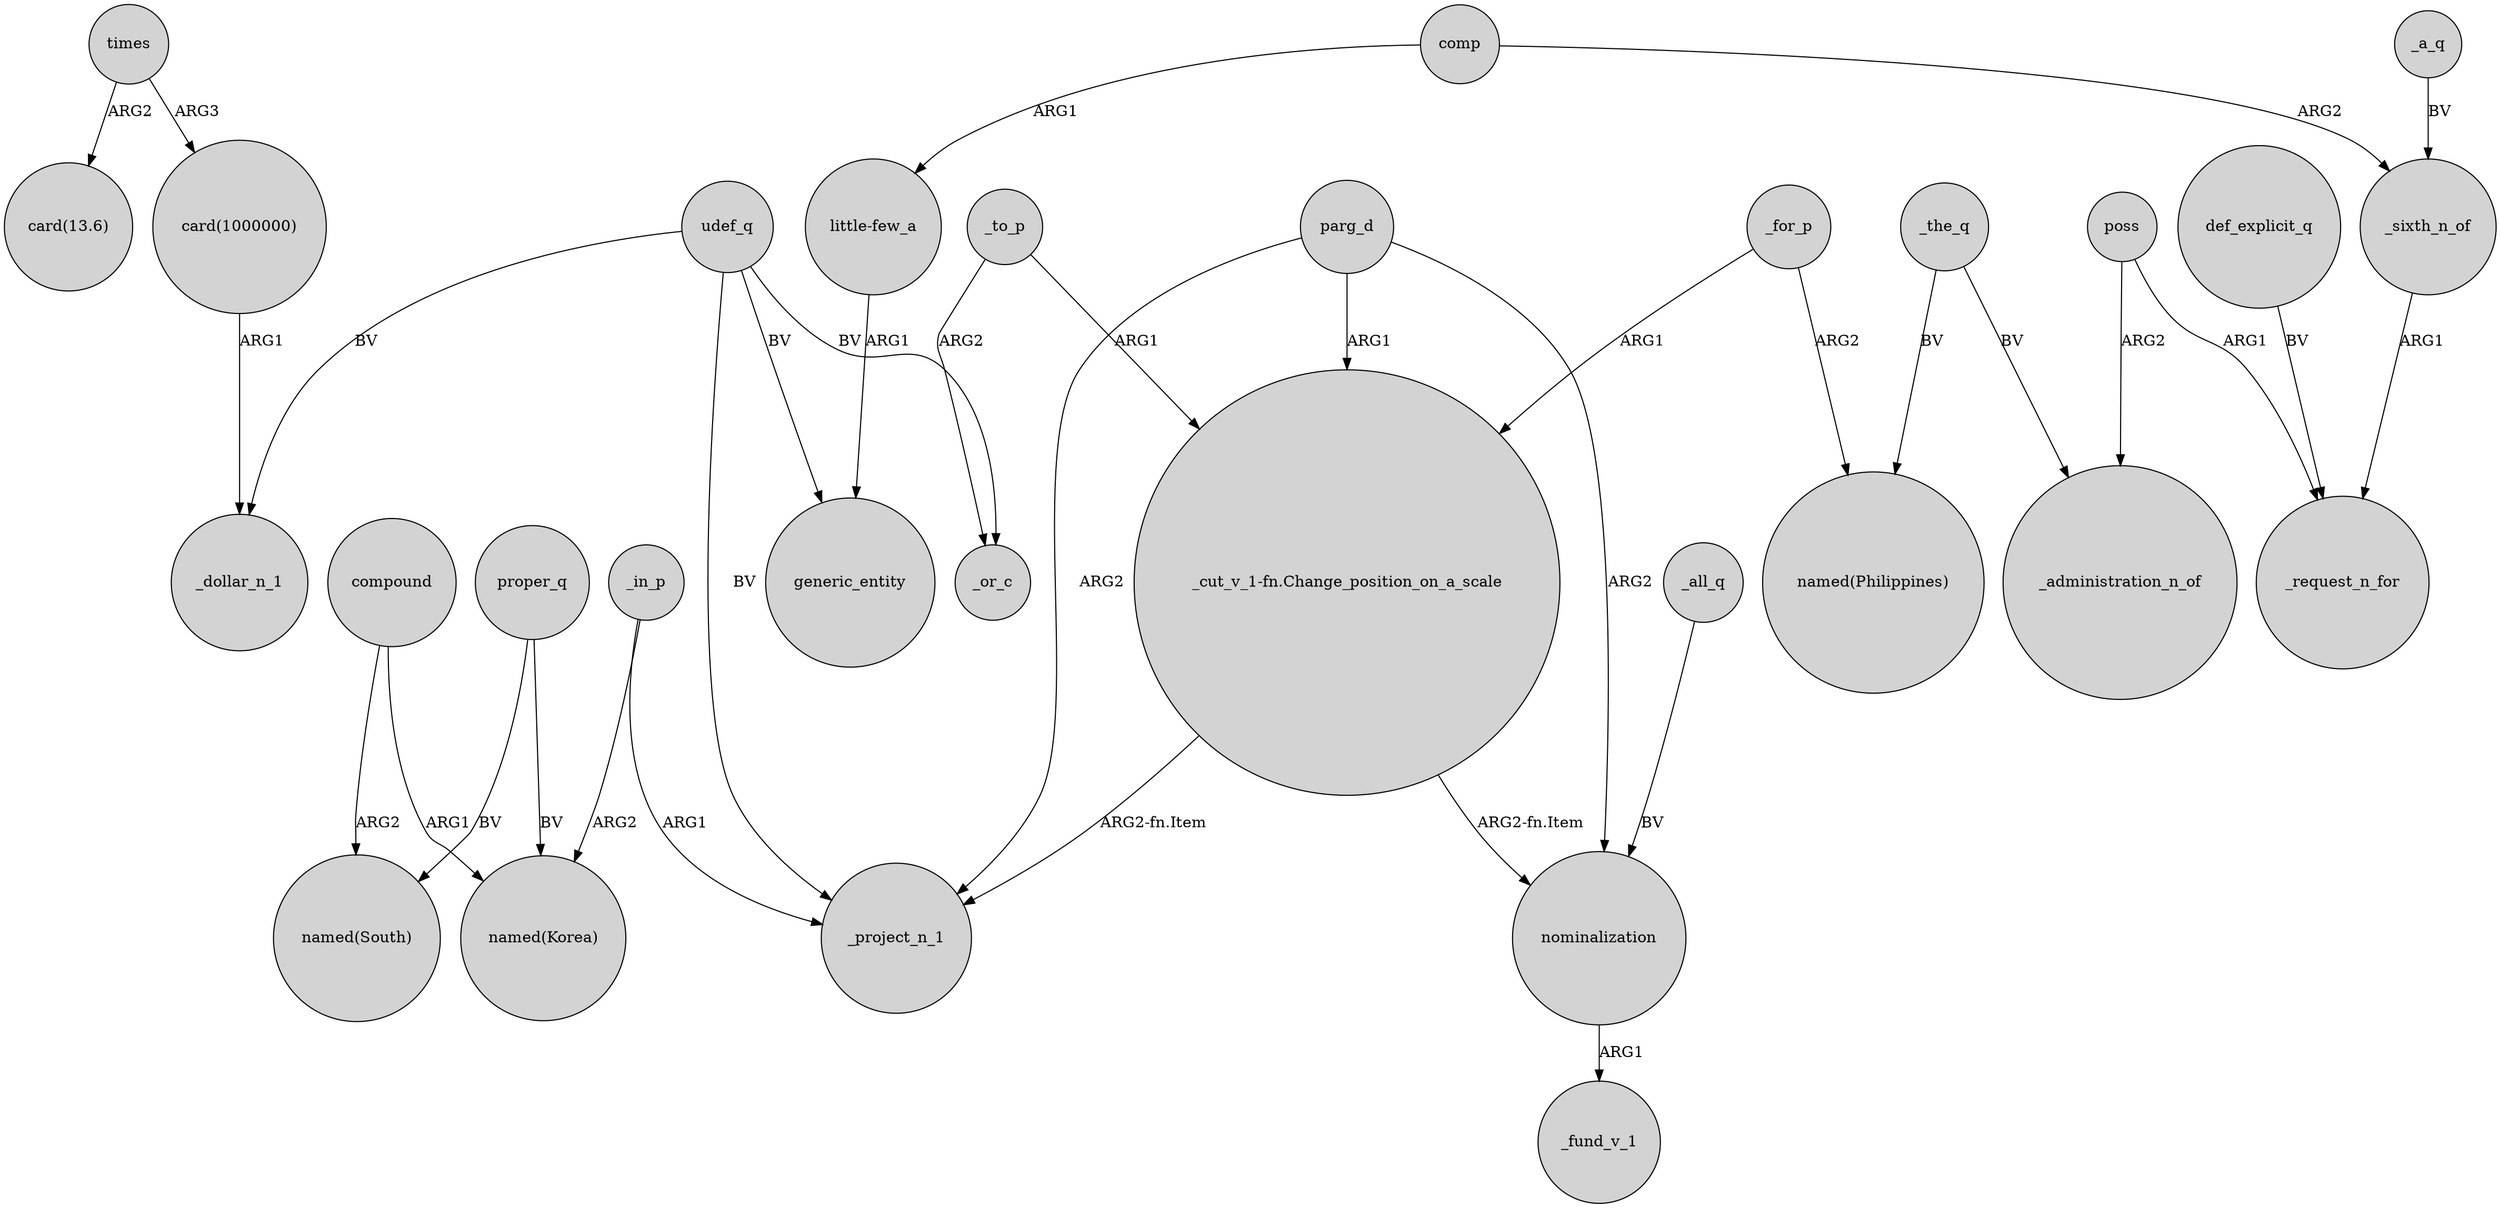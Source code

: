 digraph {
	node [shape=circle style=filled]
	times -> "card(13.6)" [label=ARG2]
	udef_q -> _project_n_1 [label=BV]
	_to_p -> _or_c [label=ARG2]
	def_explicit_q -> _request_n_for [label=BV]
	proper_q -> "named(South)" [label=BV]
	_a_q -> _sixth_n_of [label=BV]
	_in_p -> "named(Korea)" [label=ARG2]
	"_cut_v_1-fn.Change_position_on_a_scale" -> _project_n_1 [label="ARG2-fn.Item"]
	_in_p -> _project_n_1 [label=ARG1]
	times -> "card(1000000)" [label=ARG3]
	"_cut_v_1-fn.Change_position_on_a_scale" -> nominalization [label="ARG2-fn.Item"]
	comp -> _sixth_n_of [label=ARG2]
	"little-few_a" -> generic_entity [label=ARG1]
	udef_q -> generic_entity [label=BV]
	_to_p -> "_cut_v_1-fn.Change_position_on_a_scale" [label=ARG1]
	poss -> _administration_n_of [label=ARG2]
	udef_q -> _or_c [label=BV]
	proper_q -> "named(Korea)" [label=BV]
	compound -> "named(Korea)" [label=ARG1]
	parg_d -> "_cut_v_1-fn.Change_position_on_a_scale" [label=ARG1]
	nominalization -> _fund_v_1 [label=ARG1]
	udef_q -> _dollar_n_1 [label=BV]
	compound -> "named(South)" [label=ARG2]
	"card(1000000)" -> _dollar_n_1 [label=ARG1]
	poss -> _request_n_for [label=ARG1]
	_the_q -> "named(Philippines)" [label=BV]
	parg_d -> _project_n_1 [label=ARG2]
	comp -> "little-few_a" [label=ARG1]
	_sixth_n_of -> _request_n_for [label=ARG1]
	_for_p -> "named(Philippines)" [label=ARG2]
	_for_p -> "_cut_v_1-fn.Change_position_on_a_scale" [label=ARG1]
	_the_q -> _administration_n_of [label=BV]
	_all_q -> nominalization [label=BV]
	parg_d -> nominalization [label=ARG2]
}
